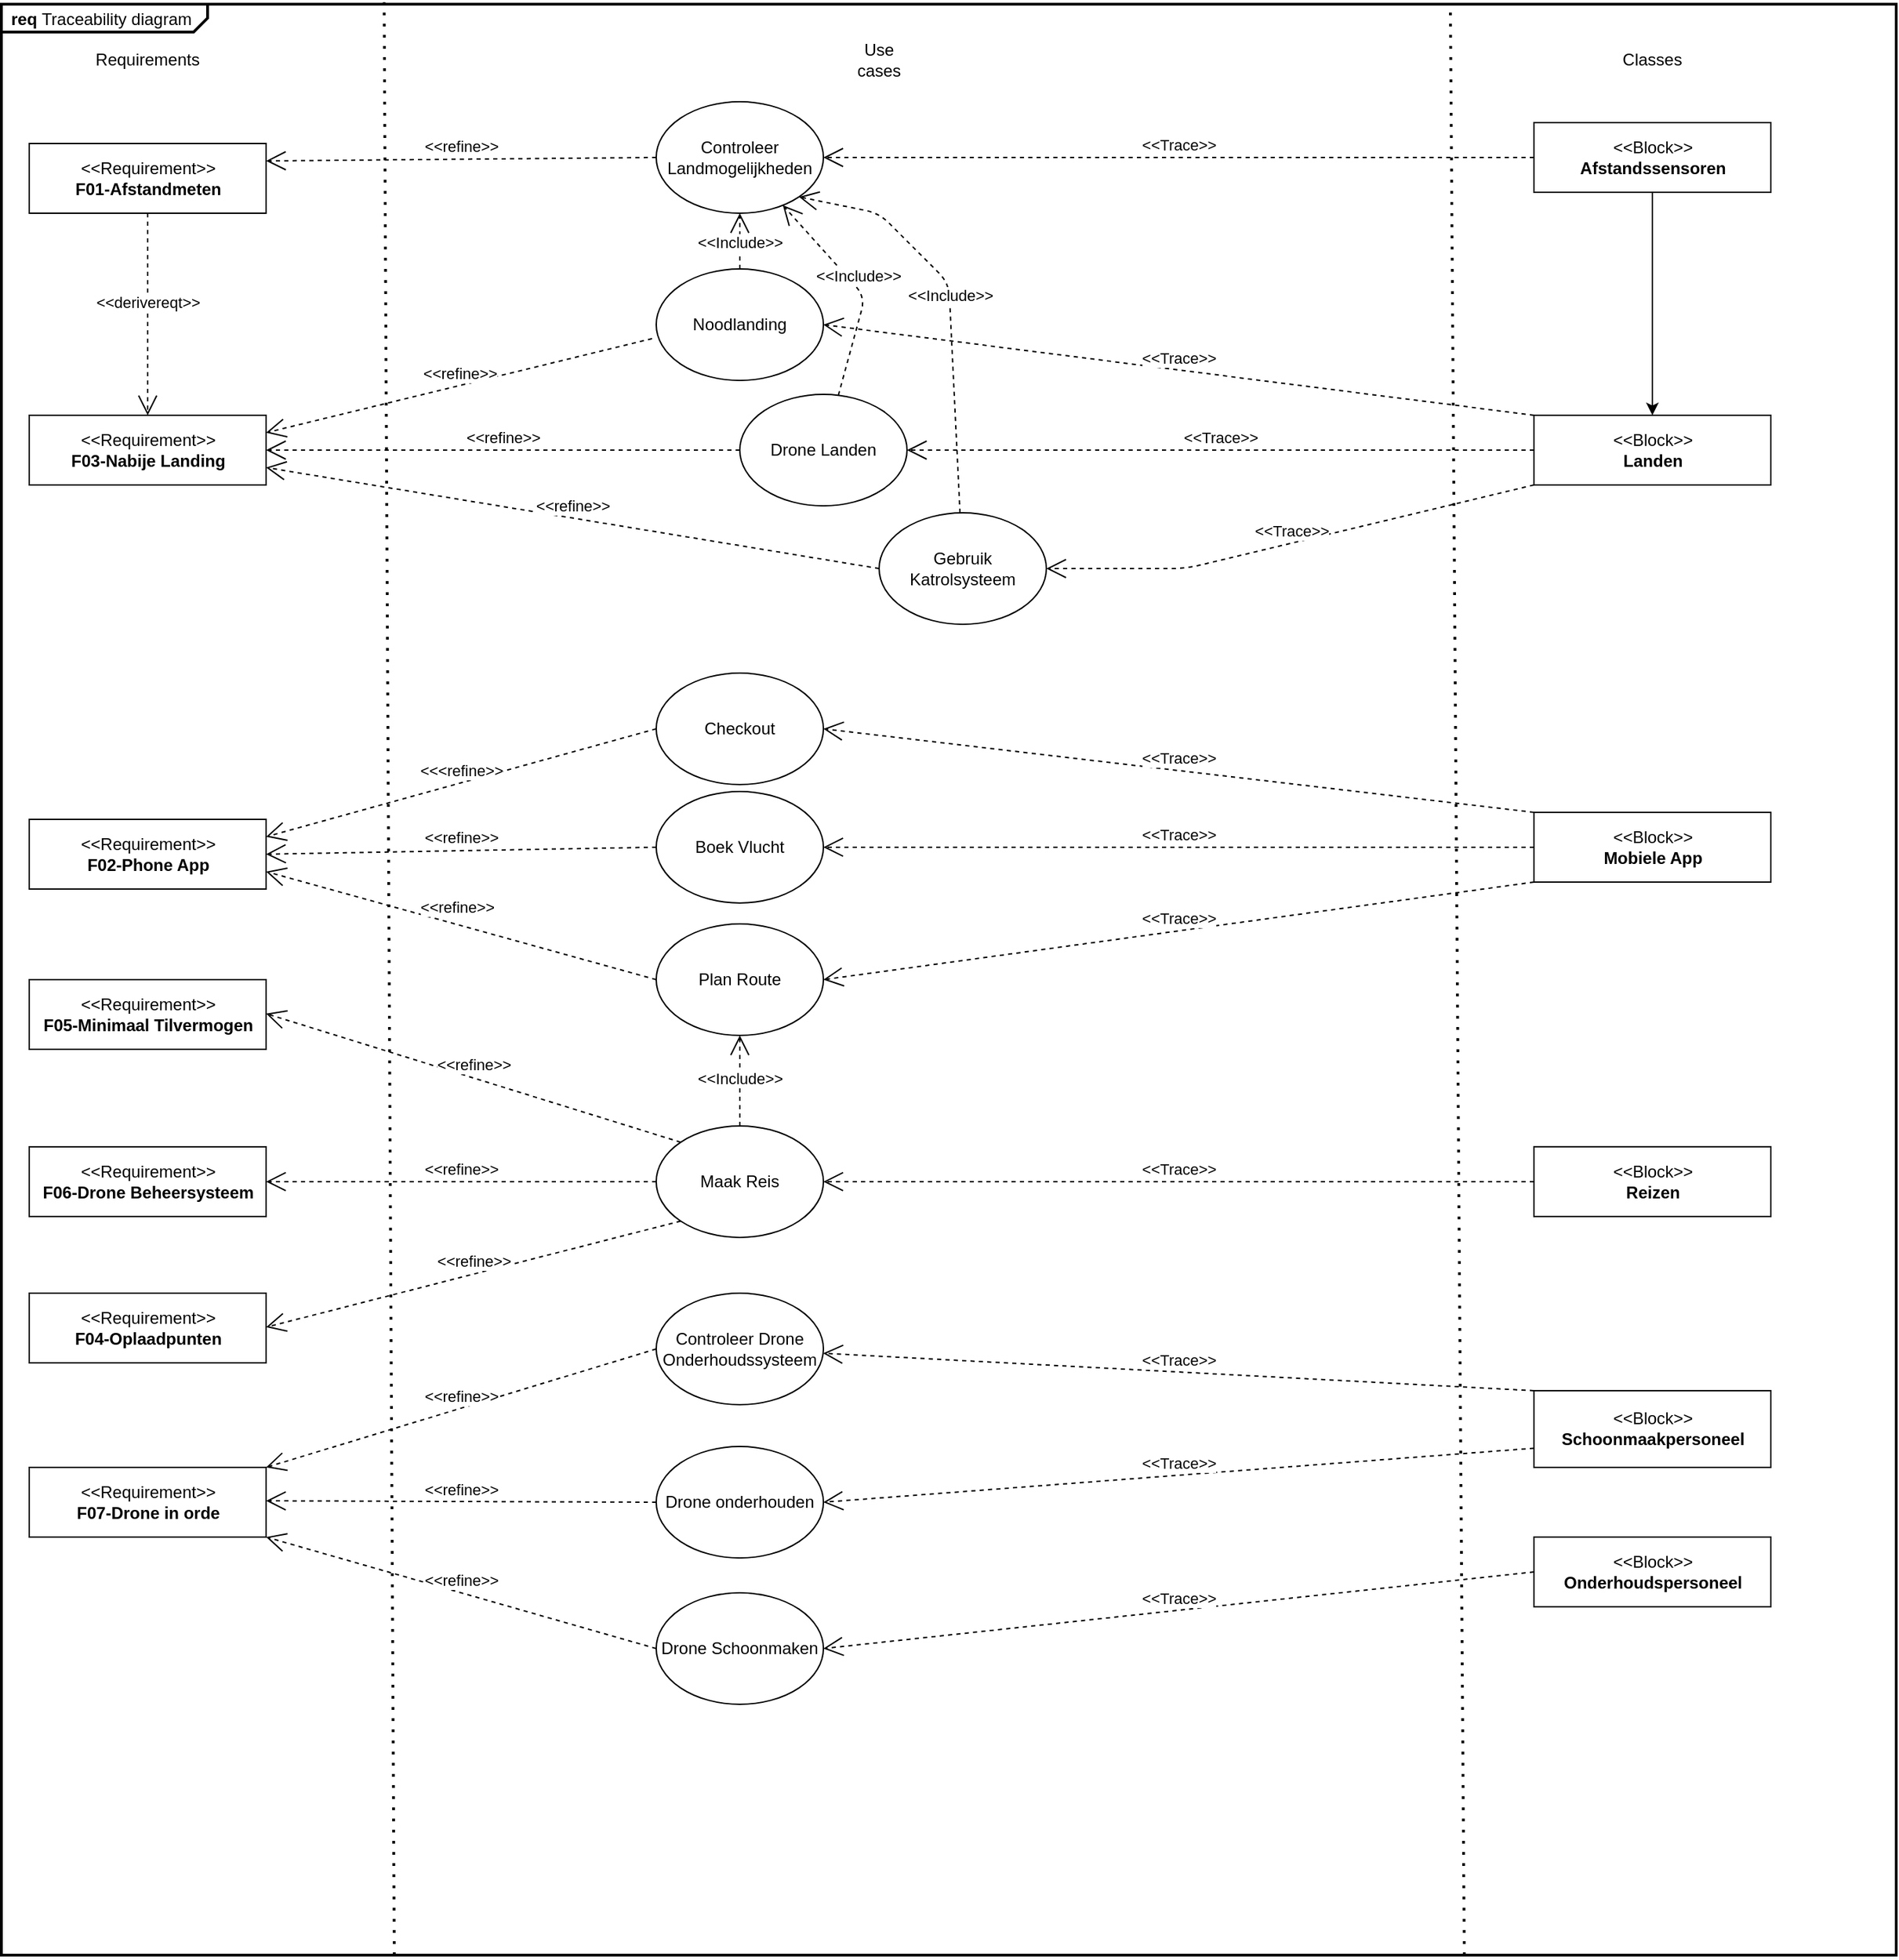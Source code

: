 <mxfile version="14.4.4" type="device"><diagram id="KVWBAnQbINhMDMPZGwT2" name="Page-1"><mxGraphModel dx="3585" dy="2643" grid="1" gridSize="10" guides="1" tooltips="1" connect="1" arrows="1" fold="1" page="1" pageScale="1" pageWidth="827" pageHeight="1169" math="0" shadow="0"><root><mxCell id="0"/><mxCell id="1" parent="0"/><mxCell id="ejKGb150h8r_8z0j9-ge-38" value="&lt;p style=&quot;margin: 0px ; margin-top: 4px ; margin-left: 7px ; text-align: left&quot;&gt;&lt;b&gt;req&lt;/b&gt;&amp;nbsp;Traceability&lt;span&gt;&amp;nbsp;diagram&lt;/span&gt;&lt;/p&gt;" style="html=1;shape=mxgraph.sysml.package;overflow=fill;labelX=148;strokeWidth=2;align=center;" vertex="1" parent="1"><mxGeometry x="-140" y="-390" width="1360" height="1400" as="geometry"/></mxCell><mxCell id="ejKGb150h8r_8z0j9-ge-2" value="&amp;lt;&amp;lt;Requirement&amp;gt;&amp;gt;&lt;br&gt;&lt;b&gt;F01-Afstandmeten&lt;br&gt;&lt;/b&gt;" style="html=1;" vertex="1" parent="1"><mxGeometry x="-120" y="-290" width="170" height="50" as="geometry"/></mxCell><mxCell id="ejKGb150h8r_8z0j9-ge-5" value="&amp;lt;&amp;lt;Requirement&amp;gt;&amp;gt;&lt;br&gt;&lt;b&gt;F02-Phone App&lt;br&gt;&lt;/b&gt;" style="html=1;" vertex="1" parent="1"><mxGeometry x="-120" y="194.96" width="170" height="50" as="geometry"/></mxCell><mxCell id="ejKGb150h8r_8z0j9-ge-6" value="&amp;lt;&amp;lt;Requirement&amp;gt;&amp;gt;&lt;br&gt;&lt;b&gt;F03-Nabije Landing&lt;br&gt;&lt;/b&gt;" style="html=1;" vertex="1" parent="1"><mxGeometry x="-120" y="-95" width="170" height="50" as="geometry"/></mxCell><mxCell id="ejKGb150h8r_8z0j9-ge-7" value="&amp;lt;&amp;lt;Requirement&amp;gt;&amp;gt;&lt;br&gt;&lt;b&gt;F04-Oplaadpunten&lt;br&gt;&lt;/b&gt;" style="html=1;" vertex="1" parent="1"><mxGeometry x="-120" y="535" width="170" height="50" as="geometry"/></mxCell><mxCell id="ejKGb150h8r_8z0j9-ge-8" value="&amp;lt;&amp;lt;Requirement&amp;gt;&amp;gt;&lt;br&gt;&lt;b&gt;F05-Minimaal Tilvermogen&lt;br&gt;&lt;/b&gt;" style="html=1;" vertex="1" parent="1"><mxGeometry x="-120" y="310" width="170" height="50" as="geometry"/></mxCell><mxCell id="ejKGb150h8r_8z0j9-ge-9" value="&amp;lt;&amp;lt;Requirement&amp;gt;&amp;gt;&lt;br&gt;&lt;b&gt;F06-Drone Beheersysteem&lt;br&gt;&lt;/b&gt;" style="html=1;" vertex="1" parent="1"><mxGeometry x="-120" y="429.96" width="170" height="50" as="geometry"/></mxCell><mxCell id="ejKGb150h8r_8z0j9-ge-10" value="Boek Vlucht" style="ellipse;whiteSpace=wrap;html=1;" vertex="1" parent="1"><mxGeometry x="330" y="174.96" width="120" height="80" as="geometry"/></mxCell><mxCell id="ejKGb150h8r_8z0j9-ge-13" value="Checkout" style="ellipse;whiteSpace=wrap;html=1;" vertex="1" parent="1"><mxGeometry x="330" y="90" width="120" height="80" as="geometry"/></mxCell><mxCell id="ejKGb150h8r_8z0j9-ge-14" value="Plan Route" style="ellipse;whiteSpace=wrap;html=1;" vertex="1" parent="1"><mxGeometry x="330" y="270.0" width="120" height="80" as="geometry"/></mxCell><mxCell id="ejKGb150h8r_8z0j9-ge-15" value="Maak Reis" style="ellipse;whiteSpace=wrap;html=1;" vertex="1" parent="1"><mxGeometry x="330" y="414.96" width="120" height="80" as="geometry"/></mxCell><mxCell id="ejKGb150h8r_8z0j9-ge-16" value="Controleer Landmogelijkheden" style="ellipse;whiteSpace=wrap;html=1;" vertex="1" parent="1"><mxGeometry x="330" y="-320" width="120" height="80" as="geometry"/></mxCell><mxCell id="ejKGb150h8r_8z0j9-ge-17" value="Gebruik Katrolsysteem" style="ellipse;whiteSpace=wrap;html=1;" vertex="1" parent="1"><mxGeometry x="490" y="-25" width="120" height="80" as="geometry"/></mxCell><mxCell id="ejKGb150h8r_8z0j9-ge-18" value="Drone Landen" style="ellipse;whiteSpace=wrap;html=1;" vertex="1" parent="1"><mxGeometry x="390" y="-110" width="120" height="80" as="geometry"/></mxCell><mxCell id="ejKGb150h8r_8z0j9-ge-20" value="Noodlanding" style="ellipse;whiteSpace=wrap;html=1;" vertex="1" parent="1"><mxGeometry x="330" y="-200" width="120" height="80" as="geometry"/></mxCell><mxCell id="ejKGb150h8r_8z0j9-ge-21" value="Controleer Drone Onderhoudssysteem" style="ellipse;whiteSpace=wrap;html=1;" vertex="1" parent="1"><mxGeometry x="330" y="535" width="120" height="80" as="geometry"/></mxCell><mxCell id="ejKGb150h8r_8z0j9-ge-22" value="Drone onderhouden" style="ellipse;whiteSpace=wrap;html=1;" vertex="1" parent="1"><mxGeometry x="330" y="645" width="120" height="80" as="geometry"/></mxCell><mxCell id="ejKGb150h8r_8z0j9-ge-23" value="Drone Schoonmaken" style="ellipse;whiteSpace=wrap;html=1;" vertex="1" parent="1"><mxGeometry x="330" y="750" width="120" height="80" as="geometry"/></mxCell><mxCell id="ejKGb150h8r_8z0j9-ge-27" value="&amp;lt;&amp;lt;refine&amp;gt;&amp;gt;" style="edgeStyle=none;html=1;endArrow=open;endSize=12;dashed=1;verticalAlign=bottom;entryX=1;entryY=0.5;entryDx=0;entryDy=0;exitX=0;exitY=0.5;exitDx=0;exitDy=0;" edge="1" parent="1" source="ejKGb150h8r_8z0j9-ge-10" target="ejKGb150h8r_8z0j9-ge-5"><mxGeometry width="160" relative="1" as="geometry"><mxPoint x="330" y="684.96" as="sourcePoint"/><mxPoint x="490" y="684.96" as="targetPoint"/></mxGeometry></mxCell><mxCell id="ejKGb150h8r_8z0j9-ge-29" value="&amp;lt;&amp;lt;refine&amp;gt;&amp;gt;" style="edgeStyle=none;html=1;endArrow=open;endSize=12;dashed=1;verticalAlign=bottom;entryX=1;entryY=0.75;entryDx=0;entryDy=0;exitX=0;exitY=0.5;exitDx=0;exitDy=0;" edge="1" parent="1" source="ejKGb150h8r_8z0j9-ge-14" target="ejKGb150h8r_8z0j9-ge-5"><mxGeometry x="0.025" y="-3" width="160" relative="1" as="geometry"><mxPoint x="330" y="584.96" as="sourcePoint"/><mxPoint x="490" y="584.96" as="targetPoint"/><mxPoint as="offset"/></mxGeometry></mxCell><mxCell id="ejKGb150h8r_8z0j9-ge-30" value="&amp;lt;&amp;lt;refine&amp;gt;&amp;gt;" style="edgeStyle=none;html=1;endArrow=open;endSize=12;dashed=1;verticalAlign=bottom;entryX=1;entryY=0.5;entryDx=0;entryDy=0;exitX=0;exitY=0.5;exitDx=0;exitDy=0;" edge="1" parent="1" source="ejKGb150h8r_8z0j9-ge-18" target="ejKGb150h8r_8z0j9-ge-6"><mxGeometry width="160" relative="1" as="geometry"><mxPoint x="330" y="310" as="sourcePoint"/><mxPoint x="490" y="310" as="targetPoint"/></mxGeometry></mxCell><mxCell id="ejKGb150h8r_8z0j9-ge-31" value="&amp;lt;&amp;lt;&amp;lt;refine&amp;gt;&amp;gt;" style="edgeStyle=none;html=1;endArrow=open;endSize=12;dashed=1;verticalAlign=bottom;entryX=1;entryY=0.25;entryDx=0;entryDy=0;exitX=0;exitY=0.5;exitDx=0;exitDy=0;" edge="1" parent="1" source="ejKGb150h8r_8z0j9-ge-13" target="ejKGb150h8r_8z0j9-ge-5"><mxGeometry width="160" relative="1" as="geometry"><mxPoint x="334.405" y="130.003" as="sourcePoint"/><mxPoint x="200" y="454.96" as="targetPoint"/></mxGeometry></mxCell><mxCell id="ejKGb150h8r_8z0j9-ge-32" value="&amp;lt;&amp;lt;refine&amp;gt;&amp;gt;" style="edgeStyle=none;html=1;endArrow=open;endSize=12;dashed=1;verticalAlign=bottom;entryX=1;entryY=0.25;entryDx=0;entryDy=0;exitX=0;exitY=0.5;exitDx=0;exitDy=0;" edge="1" parent="1" source="ejKGb150h8r_8z0j9-ge-16" target="ejKGb150h8r_8z0j9-ge-2"><mxGeometry width="160" relative="1" as="geometry"><mxPoint x="330" y="210" as="sourcePoint"/><mxPoint x="490" y="210" as="targetPoint"/></mxGeometry></mxCell><mxCell id="ejKGb150h8r_8z0j9-ge-34" value="&amp;lt;&amp;lt;refine&amp;gt;&amp;gt;" style="edgeStyle=none;html=1;endArrow=open;endSize=12;dashed=1;verticalAlign=bottom;entryX=1;entryY=0.25;entryDx=0;entryDy=0;exitX=-0.025;exitY=0.625;exitDx=0;exitDy=0;exitPerimeter=0;" edge="1" parent="1" source="ejKGb150h8r_8z0j9-ge-20" target="ejKGb150h8r_8z0j9-ge-6"><mxGeometry width="160" relative="1" as="geometry"><mxPoint x="330" y="210" as="sourcePoint"/><mxPoint x="490" y="210" as="targetPoint"/></mxGeometry></mxCell><mxCell id="ejKGb150h8r_8z0j9-ge-35" value="&amp;lt;&amp;lt;refine&amp;gt;&amp;gt;" style="edgeStyle=none;html=1;endArrow=open;endSize=12;dashed=1;verticalAlign=bottom;entryX=1;entryY=0.5;entryDx=0;entryDy=0;exitX=0;exitY=0.5;exitDx=0;exitDy=0;" edge="1" parent="1" source="ejKGb150h8r_8z0j9-ge-15" target="ejKGb150h8r_8z0j9-ge-9"><mxGeometry width="160" relative="1" as="geometry"><mxPoint x="330" y="884.96" as="sourcePoint"/><mxPoint x="490" y="884.96" as="targetPoint"/></mxGeometry></mxCell><mxCell id="ejKGb150h8r_8z0j9-ge-36" value="&amp;lt;&amp;lt;refine&amp;gt;&amp;gt;" style="edgeStyle=none;html=1;endArrow=open;endSize=12;dashed=1;verticalAlign=bottom;entryX=1;entryY=0.75;entryDx=0;entryDy=0;exitX=0;exitY=0.5;exitDx=0;exitDy=0;" edge="1" parent="1" source="ejKGb150h8r_8z0j9-ge-17" target="ejKGb150h8r_8z0j9-ge-6"><mxGeometry width="160" relative="1" as="geometry"><mxPoint x="330" y="410" as="sourcePoint"/><mxPoint x="490" y="410" as="targetPoint"/></mxGeometry></mxCell><mxCell id="ejKGb150h8r_8z0j9-ge-39" value="&amp;lt;&amp;lt;Block&amp;gt;&amp;gt;&lt;br&gt;&lt;b&gt;Mobiele App&lt;br&gt;&lt;/b&gt;" style="html=1;" vertex="1" parent="1"><mxGeometry x="960" y="189.94" width="170" height="50.04" as="geometry"/></mxCell><mxCell id="ejKGb150h8r_8z0j9-ge-64" style="edgeStyle=orthogonalEdgeStyle;rounded=0;orthogonalLoop=1;jettySize=auto;html=1;strokeWidth=1;" edge="1" parent="1" source="ejKGb150h8r_8z0j9-ge-42" target="ejKGb150h8r_8z0j9-ge-44"><mxGeometry relative="1" as="geometry"/></mxCell><mxCell id="ejKGb150h8r_8z0j9-ge-42" value="&amp;lt;&amp;lt;Block&amp;gt;&amp;gt;&lt;br&gt;&lt;b&gt;Afstandssensoren&lt;br&gt;&lt;/b&gt;" style="html=1;" vertex="1" parent="1"><mxGeometry x="960" y="-305" width="170" height="50" as="geometry"/></mxCell><mxCell id="ejKGb150h8r_8z0j9-ge-44" value="&amp;lt;&amp;lt;Block&amp;gt;&amp;gt;&lt;br&gt;&lt;b&gt;Landen&lt;br&gt;&lt;/b&gt;" style="html=1;" vertex="1" parent="1"><mxGeometry x="960" y="-95" width="170" height="50" as="geometry"/></mxCell><mxCell id="ejKGb150h8r_8z0j9-ge-45" value="&amp;lt;&amp;lt;Include&amp;gt;&amp;gt;" style="edgeStyle=none;html=1;endArrow=open;endSize=12;dashed=1;verticalAlign=bottom;exitX=0.5;exitY=0;exitDx=0;exitDy=0;entryX=0.5;entryY=1;entryDx=0;entryDy=0;" edge="1" parent="1" source="ejKGb150h8r_8z0j9-ge-15" target="ejKGb150h8r_8z0j9-ge-14"><mxGeometry x="-0.232" width="160" relative="1" as="geometry"><mxPoint x="60" y="779.96" as="sourcePoint"/><mxPoint x="340" y="779.96" as="targetPoint"/><mxPoint as="offset"/></mxGeometry></mxCell><mxCell id="ejKGb150h8r_8z0j9-ge-48" value="&amp;lt;&amp;lt;Trace&amp;gt;&amp;gt;" style="edgeStyle=none;html=1;endArrow=open;endSize=12;dashed=1;verticalAlign=bottom;entryX=1;entryY=0.5;entryDx=0;entryDy=0;exitX=0;exitY=0;exitDx=0;exitDy=0;" edge="1" parent="1" source="ejKGb150h8r_8z0j9-ge-39" target="ejKGb150h8r_8z0j9-ge-13"><mxGeometry width="160" relative="1" as="geometry"><mxPoint x="340" y="464.96" as="sourcePoint"/><mxPoint x="60" y="464.96" as="targetPoint"/></mxGeometry></mxCell><mxCell id="ejKGb150h8r_8z0j9-ge-50" value="&amp;lt;&amp;lt;Trace&amp;gt;&amp;gt;" style="edgeStyle=none;html=1;endArrow=open;endSize=12;dashed=1;verticalAlign=bottom;entryX=1;entryY=0.5;entryDx=0;entryDy=0;exitX=0;exitY=0.5;exitDx=0;exitDy=0;" edge="1" parent="1" source="ejKGb150h8r_8z0j9-ge-39" target="ejKGb150h8r_8z0j9-ge-10"><mxGeometry width="160" relative="1" as="geometry"><mxPoint x="740" y="215" as="sourcePoint"/><mxPoint x="460" y="140" as="targetPoint"/></mxGeometry></mxCell><mxCell id="ejKGb150h8r_8z0j9-ge-52" value="&amp;lt;&amp;lt;Trace&amp;gt;&amp;gt;" style="edgeStyle=none;html=1;endArrow=open;endSize=12;dashed=1;verticalAlign=bottom;entryX=1;entryY=0.5;entryDx=0;entryDy=0;exitX=0;exitY=1;exitDx=0;exitDy=0;" edge="1" parent="1" source="ejKGb150h8r_8z0j9-ge-39" target="ejKGb150h8r_8z0j9-ge-14"><mxGeometry width="160" relative="1" as="geometry"><mxPoint x="760" y="227.46" as="sourcePoint"/><mxPoint x="470" y="150" as="targetPoint"/></mxGeometry></mxCell><mxCell id="ejKGb150h8r_8z0j9-ge-54" value="&amp;lt;&amp;lt;Trace&amp;gt;&amp;gt;" style="edgeStyle=none;html=1;endArrow=open;endSize=12;dashed=1;verticalAlign=bottom;entryX=1;entryY=0.5;entryDx=0;entryDy=0;exitX=0;exitY=1;exitDx=0;exitDy=0;" edge="1" parent="1" source="ejKGb150h8r_8z0j9-ge-44" target="ejKGb150h8r_8z0j9-ge-17"><mxGeometry width="160" relative="1" as="geometry"><mxPoint x="790" y="249.98" as="sourcePoint"/><mxPoint x="460" y="320.0" as="targetPoint"/><Array as="points"><mxPoint x="710" y="15"/></Array></mxGeometry></mxCell><mxCell id="ejKGb150h8r_8z0j9-ge-56" value="&amp;lt;&amp;lt;Trace&amp;gt;&amp;gt;" style="edgeStyle=none;html=1;endArrow=open;endSize=12;dashed=1;verticalAlign=bottom;entryX=1;entryY=0.5;entryDx=0;entryDy=0;exitX=0;exitY=0.5;exitDx=0;exitDy=0;" edge="1" parent="1" source="ejKGb150h8r_8z0j9-ge-42" target="ejKGb150h8r_8z0j9-ge-16"><mxGeometry width="160" relative="1" as="geometry"><mxPoint x="810" y="269.98" as="sourcePoint"/><mxPoint x="480" y="340.0" as="targetPoint"/></mxGeometry></mxCell><mxCell id="ejKGb150h8r_8z0j9-ge-58" value="&amp;lt;&amp;lt;Include&amp;gt;&amp;gt;" style="edgeStyle=none;html=1;endArrow=open;endSize=12;dashed=1;verticalAlign=bottom;exitX=0.5;exitY=0;exitDx=0;exitDy=0;entryX=0.5;entryY=1;entryDx=0;entryDy=0;" edge="1" parent="1" source="ejKGb150h8r_8z0j9-ge-20" target="ejKGb150h8r_8z0j9-ge-16"><mxGeometry x="-0.5" width="160" relative="1" as="geometry"><mxPoint x="790" y="40" as="sourcePoint"/><mxPoint x="620" y="25" as="targetPoint"/><mxPoint as="offset"/></mxGeometry></mxCell><mxCell id="ejKGb150h8r_8z0j9-ge-59" value="&amp;lt;&amp;lt;Include&amp;gt;&amp;gt;" style="edgeStyle=none;html=1;endArrow=open;endSize=12;dashed=1;verticalAlign=bottom;" edge="1" parent="1" source="ejKGb150h8r_8z0j9-ge-18" target="ejKGb150h8r_8z0j9-ge-16"><mxGeometry width="160" relative="1" as="geometry"><mxPoint x="400" y="-190" as="sourcePoint"/><mxPoint x="400" y="-230" as="targetPoint"/><Array as="points"><mxPoint x="480" y="-180"/></Array></mxGeometry></mxCell><mxCell id="ejKGb150h8r_8z0j9-ge-60" value="&amp;lt;&amp;lt;Include&amp;gt;&amp;gt;" style="edgeStyle=none;html=1;endArrow=open;endSize=12;dashed=1;verticalAlign=bottom;entryX=1;entryY=1;entryDx=0;entryDy=0;" edge="1" parent="1" source="ejKGb150h8r_8z0j9-ge-17" target="ejKGb150h8r_8z0j9-ge-16"><mxGeometry width="160" relative="1" as="geometry"><mxPoint x="410" y="-180" as="sourcePoint"/><mxPoint x="410" y="-220" as="targetPoint"/><Array as="points"><mxPoint x="540" y="-190"/><mxPoint x="490" y="-240"/></Array></mxGeometry></mxCell><mxCell id="ejKGb150h8r_8z0j9-ge-61" value="&amp;lt;&amp;lt;Trace&amp;gt;&amp;gt;" style="edgeStyle=none;html=1;endArrow=open;endSize=12;dashed=1;verticalAlign=bottom;" edge="1" parent="1" source="ejKGb150h8r_8z0j9-ge-44" target="ejKGb150h8r_8z0j9-ge-18"><mxGeometry width="160" relative="1" as="geometry"><mxPoint x="780" y="-70.5" as="sourcePoint"/><mxPoint x="600" y="-70.5" as="targetPoint"/></mxGeometry></mxCell><mxCell id="ejKGb150h8r_8z0j9-ge-62" value="&amp;lt;&amp;lt;Trace&amp;gt;&amp;gt;" style="edgeStyle=none;html=1;endArrow=open;endSize=12;dashed=1;verticalAlign=bottom;entryX=1;entryY=0.5;entryDx=0;entryDy=0;exitX=0;exitY=0;exitDx=0;exitDy=0;" edge="1" parent="1" source="ejKGb150h8r_8z0j9-ge-44" target="ejKGb150h8r_8z0j9-ge-20"><mxGeometry width="160" relative="1" as="geometry"><mxPoint x="780" y="-96" as="sourcePoint"/><mxPoint x="600" y="-96" as="targetPoint"/></mxGeometry></mxCell><mxCell id="ejKGb150h8r_8z0j9-ge-65" value="&amp;lt;&amp;lt;derivereqt&amp;gt;&amp;gt;" style="edgeStyle=none;html=1;endArrow=open;endSize=12;dashed=1;verticalAlign=bottom;entryX=0.5;entryY=0;entryDx=0;entryDy=0;exitX=0.5;exitY=1;exitDx=0;exitDy=0;" edge="1" parent="1" source="ejKGb150h8r_8z0j9-ge-2" target="ejKGb150h8r_8z0j9-ge-6"><mxGeometry width="160" relative="1" as="geometry"><mxPoint x="820" y="45" as="sourcePoint"/><mxPoint x="640" y="45" as="targetPoint"/></mxGeometry></mxCell><mxCell id="ejKGb150h8r_8z0j9-ge-68" value="&amp;lt;&amp;lt;refine&amp;gt;&amp;gt;" style="edgeStyle=none;html=1;endArrow=open;endSize=12;dashed=1;verticalAlign=bottom;entryX=1;entryY=0.5;entryDx=0;entryDy=0;exitX=0;exitY=0;exitDx=0;exitDy=0;" edge="1" parent="1" source="ejKGb150h8r_8z0j9-ge-15"><mxGeometry width="160" relative="1" as="geometry"><mxPoint x="330" y="334.41" as="sourcePoint"/><mxPoint x="50.0" y="334.41" as="targetPoint"/></mxGeometry></mxCell><mxCell id="ejKGb150h8r_8z0j9-ge-69" value="&amp;lt;&amp;lt;Requirement&amp;gt;&amp;gt;&lt;br&gt;&lt;b&gt;F07-Drone in orde&lt;br&gt;&lt;/b&gt;" style="html=1;" vertex="1" parent="1"><mxGeometry x="-120" y="660" width="170" height="50" as="geometry"/></mxCell><mxCell id="ejKGb150h8r_8z0j9-ge-71" value="&amp;lt;&amp;lt;refine&amp;gt;&amp;gt;" style="edgeStyle=none;html=1;endArrow=open;endSize=12;dashed=1;verticalAlign=bottom;entryX=1;entryY=0.5;entryDx=0;entryDy=0;exitX=0;exitY=1;exitDx=0;exitDy=0;" edge="1" parent="1" source="ejKGb150h8r_8z0j9-ge-15"><mxGeometry width="160" relative="1" as="geometry"><mxPoint x="330" y="559.41" as="sourcePoint"/><mxPoint x="50.0" y="559.41" as="targetPoint"/></mxGeometry></mxCell><mxCell id="ejKGb150h8r_8z0j9-ge-72" value="&amp;lt;&amp;lt;refine&amp;gt;&amp;gt;" style="edgeStyle=none;html=1;endArrow=open;endSize=12;dashed=1;verticalAlign=bottom;entryX=1;entryY=0;entryDx=0;entryDy=0;exitX=0;exitY=0.5;exitDx=0;exitDy=0;" edge="1" parent="1" source="ejKGb150h8r_8z0j9-ge-21" target="ejKGb150h8r_8z0j9-ge-69"><mxGeometry width="160" relative="1" as="geometry"><mxPoint x="310" y="620" as="sourcePoint"/><mxPoint x="30.0" y="620" as="targetPoint"/></mxGeometry></mxCell><mxCell id="ejKGb150h8r_8z0j9-ge-73" value="&amp;lt;&amp;lt;refine&amp;gt;&amp;gt;" style="edgeStyle=none;html=1;endArrow=open;endSize=12;dashed=1;verticalAlign=bottom;exitX=0;exitY=0.5;exitDx=0;exitDy=0;" edge="1" parent="1" source="ejKGb150h8r_8z0j9-ge-22"><mxGeometry width="160" relative="1" as="geometry"><mxPoint x="310" y="684.41" as="sourcePoint"/><mxPoint x="50" y="684" as="targetPoint"/></mxGeometry></mxCell><mxCell id="ejKGb150h8r_8z0j9-ge-74" value="&amp;lt;&amp;lt;refine&amp;gt;&amp;gt;" style="edgeStyle=none;html=1;endArrow=open;endSize=12;dashed=1;verticalAlign=bottom;entryX=1;entryY=1;entryDx=0;entryDy=0;exitX=0;exitY=0.5;exitDx=0;exitDy=0;" edge="1" parent="1" source="ejKGb150h8r_8z0j9-ge-23" target="ejKGb150h8r_8z0j9-ge-69"><mxGeometry width="160" relative="1" as="geometry"><mxPoint x="310" y="760" as="sourcePoint"/><mxPoint x="30.0" y="760" as="targetPoint"/></mxGeometry></mxCell><mxCell id="ejKGb150h8r_8z0j9-ge-75" value="&amp;lt;&amp;lt;Block&amp;gt;&amp;gt;&lt;br&gt;&lt;b&gt;Reizen&lt;br&gt;&lt;/b&gt;" style="html=1;" vertex="1" parent="1"><mxGeometry x="960" y="429.92" width="170" height="50.04" as="geometry"/></mxCell><mxCell id="ejKGb150h8r_8z0j9-ge-76" value="&amp;lt;&amp;lt;Trace&amp;gt;&amp;gt;" style="edgeStyle=none;html=1;endArrow=open;endSize=12;dashed=1;verticalAlign=bottom;entryX=1;entryY=0.5;entryDx=0;entryDy=0;exitX=0;exitY=0.5;exitDx=0;exitDy=0;" edge="1" parent="1" source="ejKGb150h8r_8z0j9-ge-75" target="ejKGb150h8r_8z0j9-ge-15"><mxGeometry width="160" relative="1" as="geometry"><mxPoint x="780" y="450" as="sourcePoint"/><mxPoint x="450" y="520.02" as="targetPoint"/></mxGeometry></mxCell><mxCell id="ejKGb150h8r_8z0j9-ge-77" value="&amp;lt;&amp;lt;Block&amp;gt;&amp;gt;&lt;br&gt;&lt;b&gt;Onderhoudspersoneel&lt;br&gt;&lt;/b&gt;" style="html=1;" vertex="1" parent="1"><mxGeometry x="960" y="710" width="170" height="50.04" as="geometry"/></mxCell><mxCell id="ejKGb150h8r_8z0j9-ge-78" value="&amp;lt;&amp;lt;Block&amp;gt;&amp;gt;&lt;br&gt;&lt;b&gt;Schoonmaakpersoneel&lt;br&gt;&lt;/b&gt;" style="html=1;" vertex="1" parent="1"><mxGeometry x="960" y="604.96" width="170" height="55.04" as="geometry"/></mxCell><mxCell id="ejKGb150h8r_8z0j9-ge-79" value="&amp;lt;&amp;lt;Trace&amp;gt;&amp;gt;" style="edgeStyle=none;html=1;endArrow=open;endSize=12;dashed=1;verticalAlign=bottom;exitX=0;exitY=0;exitDx=0;exitDy=0;" edge="1" parent="1" source="ejKGb150h8r_8z0j9-ge-78" target="ejKGb150h8r_8z0j9-ge-21"><mxGeometry width="160" relative="1" as="geometry"><mxPoint x="780" y="604.96" as="sourcePoint"/><mxPoint x="450" y="604.98" as="targetPoint"/></mxGeometry></mxCell><mxCell id="ejKGb150h8r_8z0j9-ge-80" value="&amp;lt;&amp;lt;Trace&amp;gt;&amp;gt;" style="edgeStyle=none;html=1;endArrow=open;endSize=12;dashed=1;verticalAlign=bottom;entryX=1;entryY=0.5;entryDx=0;entryDy=0;exitX=0;exitY=0.75;exitDx=0;exitDy=0;" edge="1" parent="1" source="ejKGb150h8r_8z0j9-ge-78" target="ejKGb150h8r_8z0j9-ge-22"><mxGeometry width="160" relative="1" as="geometry"><mxPoint x="744" y="630.0" as="sourcePoint"/><mxPoint x="414" y="630.02" as="targetPoint"/></mxGeometry></mxCell><mxCell id="ejKGb150h8r_8z0j9-ge-81" value="&amp;lt;&amp;lt;Trace&amp;gt;&amp;gt;" style="edgeStyle=none;html=1;endArrow=open;endSize=12;dashed=1;verticalAlign=bottom;entryX=1;entryY=0.5;entryDx=0;entryDy=0;exitX=0;exitY=0.5;exitDx=0;exitDy=0;" edge="1" parent="1" source="ejKGb150h8r_8z0j9-ge-77" target="ejKGb150h8r_8z0j9-ge-23"><mxGeometry width="160" relative="1" as="geometry"><mxPoint x="744" y="760.04" as="sourcePoint"/><mxPoint x="414" y="760.06" as="targetPoint"/></mxGeometry></mxCell><mxCell id="ejKGb150h8r_8z0j9-ge-83" value="" style="endArrow=none;dashed=1;html=1;dashPattern=1 3;strokeWidth=2;" edge="1" parent="1"><mxGeometry width="50" height="50" relative="1" as="geometry"><mxPoint x="910" y="1010" as="sourcePoint"/><mxPoint x="900" y="-390" as="targetPoint"/></mxGeometry></mxCell><mxCell id="ejKGb150h8r_8z0j9-ge-84" value="" style="endArrow=none;dashed=1;html=1;dashPattern=1 3;strokeWidth=2;entryX=0.202;entryY=-0.001;entryDx=0;entryDy=0;entryPerimeter=0;" edge="1" parent="1" target="ejKGb150h8r_8z0j9-ge-38"><mxGeometry width="50" height="50" relative="1" as="geometry"><mxPoint x="142" y="1010" as="sourcePoint"/><mxPoint x="130" y="-390.0" as="targetPoint"/></mxGeometry></mxCell><mxCell id="ejKGb150h8r_8z0j9-ge-85" value="Use cases" style="text;html=1;strokeColor=none;fillColor=none;align=center;verticalAlign=middle;whiteSpace=wrap;rounded=0;" vertex="1" parent="1"><mxGeometry x="470" y="-360" width="40" height="20" as="geometry"/></mxCell><mxCell id="ejKGb150h8r_8z0j9-ge-86" value="Classes" style="text;html=1;strokeColor=none;fillColor=none;align=center;verticalAlign=middle;whiteSpace=wrap;rounded=0;" vertex="1" parent="1"><mxGeometry x="1025" y="-360" width="40" height="20" as="geometry"/></mxCell><mxCell id="ejKGb150h8r_8z0j9-ge-89" value="Requirements" style="text;html=1;strokeColor=none;fillColor=none;align=center;verticalAlign=middle;whiteSpace=wrap;rounded=0;" vertex="1" parent="1"><mxGeometry x="-55" y="-360" width="40" height="20" as="geometry"/></mxCell></root></mxGraphModel></diagram></mxfile>